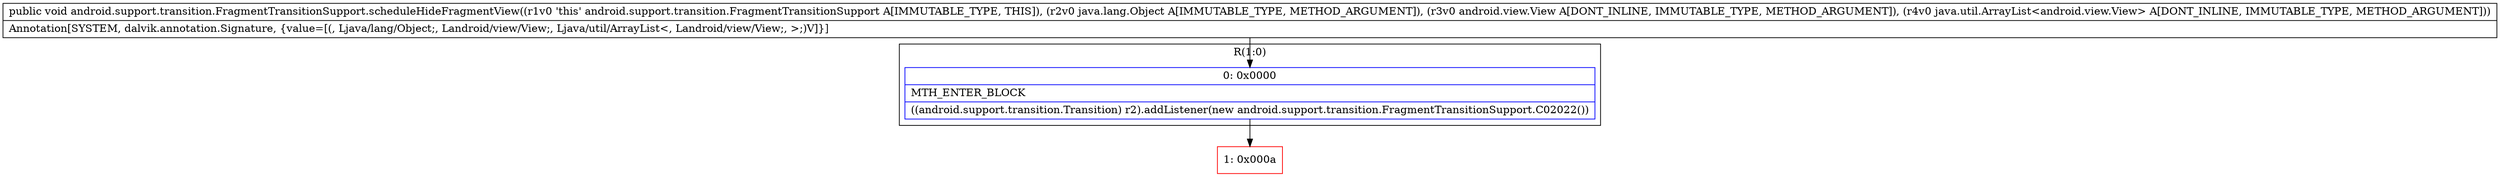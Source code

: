 digraph "CFG forandroid.support.transition.FragmentTransitionSupport.scheduleHideFragmentView(Ljava\/lang\/Object;Landroid\/view\/View;Ljava\/util\/ArrayList;)V" {
subgraph cluster_Region_1329266439 {
label = "R(1:0)";
node [shape=record,color=blue];
Node_0 [shape=record,label="{0\:\ 0x0000|MTH_ENTER_BLOCK\l|((android.support.transition.Transition) r2).addListener(new android.support.transition.FragmentTransitionSupport.C02022())\l}"];
}
Node_1 [shape=record,color=red,label="{1\:\ 0x000a}"];
MethodNode[shape=record,label="{public void android.support.transition.FragmentTransitionSupport.scheduleHideFragmentView((r1v0 'this' android.support.transition.FragmentTransitionSupport A[IMMUTABLE_TYPE, THIS]), (r2v0 java.lang.Object A[IMMUTABLE_TYPE, METHOD_ARGUMENT]), (r3v0 android.view.View A[DONT_INLINE, IMMUTABLE_TYPE, METHOD_ARGUMENT]), (r4v0 java.util.ArrayList\<android.view.View\> A[DONT_INLINE, IMMUTABLE_TYPE, METHOD_ARGUMENT]))  | Annotation[SYSTEM, dalvik.annotation.Signature, \{value=[(, Ljava\/lang\/Object;, Landroid\/view\/View;, Ljava\/util\/ArrayList\<, Landroid\/view\/View;, \>;)V]\}]\l}"];
MethodNode -> Node_0;
Node_0 -> Node_1;
}

